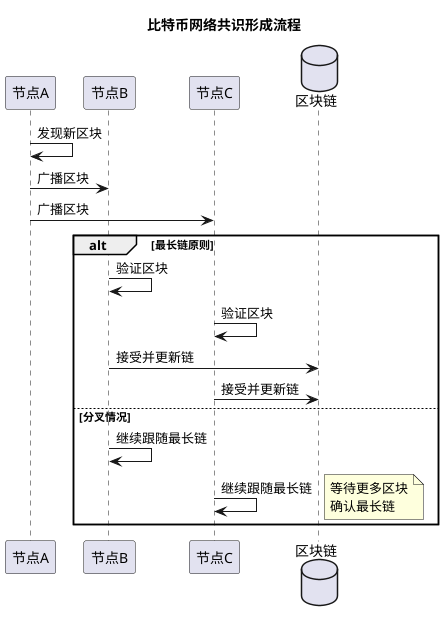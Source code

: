 @startuml consensus
title 比特币网络共识形成流程

participant "节点A" as NodeA
participant "节点B" as NodeB
participant "节点C" as NodeC
database "区块链" as Blockchain

NodeA -> NodeA: 发现新区块
NodeA -> NodeB: 广播区块
NodeA -> NodeC: 广播区块

alt 最长链原则
    NodeB -> NodeB: 验证区块
    NodeC -> NodeC: 验证区块
    NodeB -> Blockchain: 接受并更新链
    NodeC -> Blockchain: 接受并更新链
else 分叉情况
    NodeB -> NodeB: 继续跟随最长链
    NodeC -> NodeC: 继续跟随最长链
    note right: 等待更多区块\n确认最长链
end

@enduml 